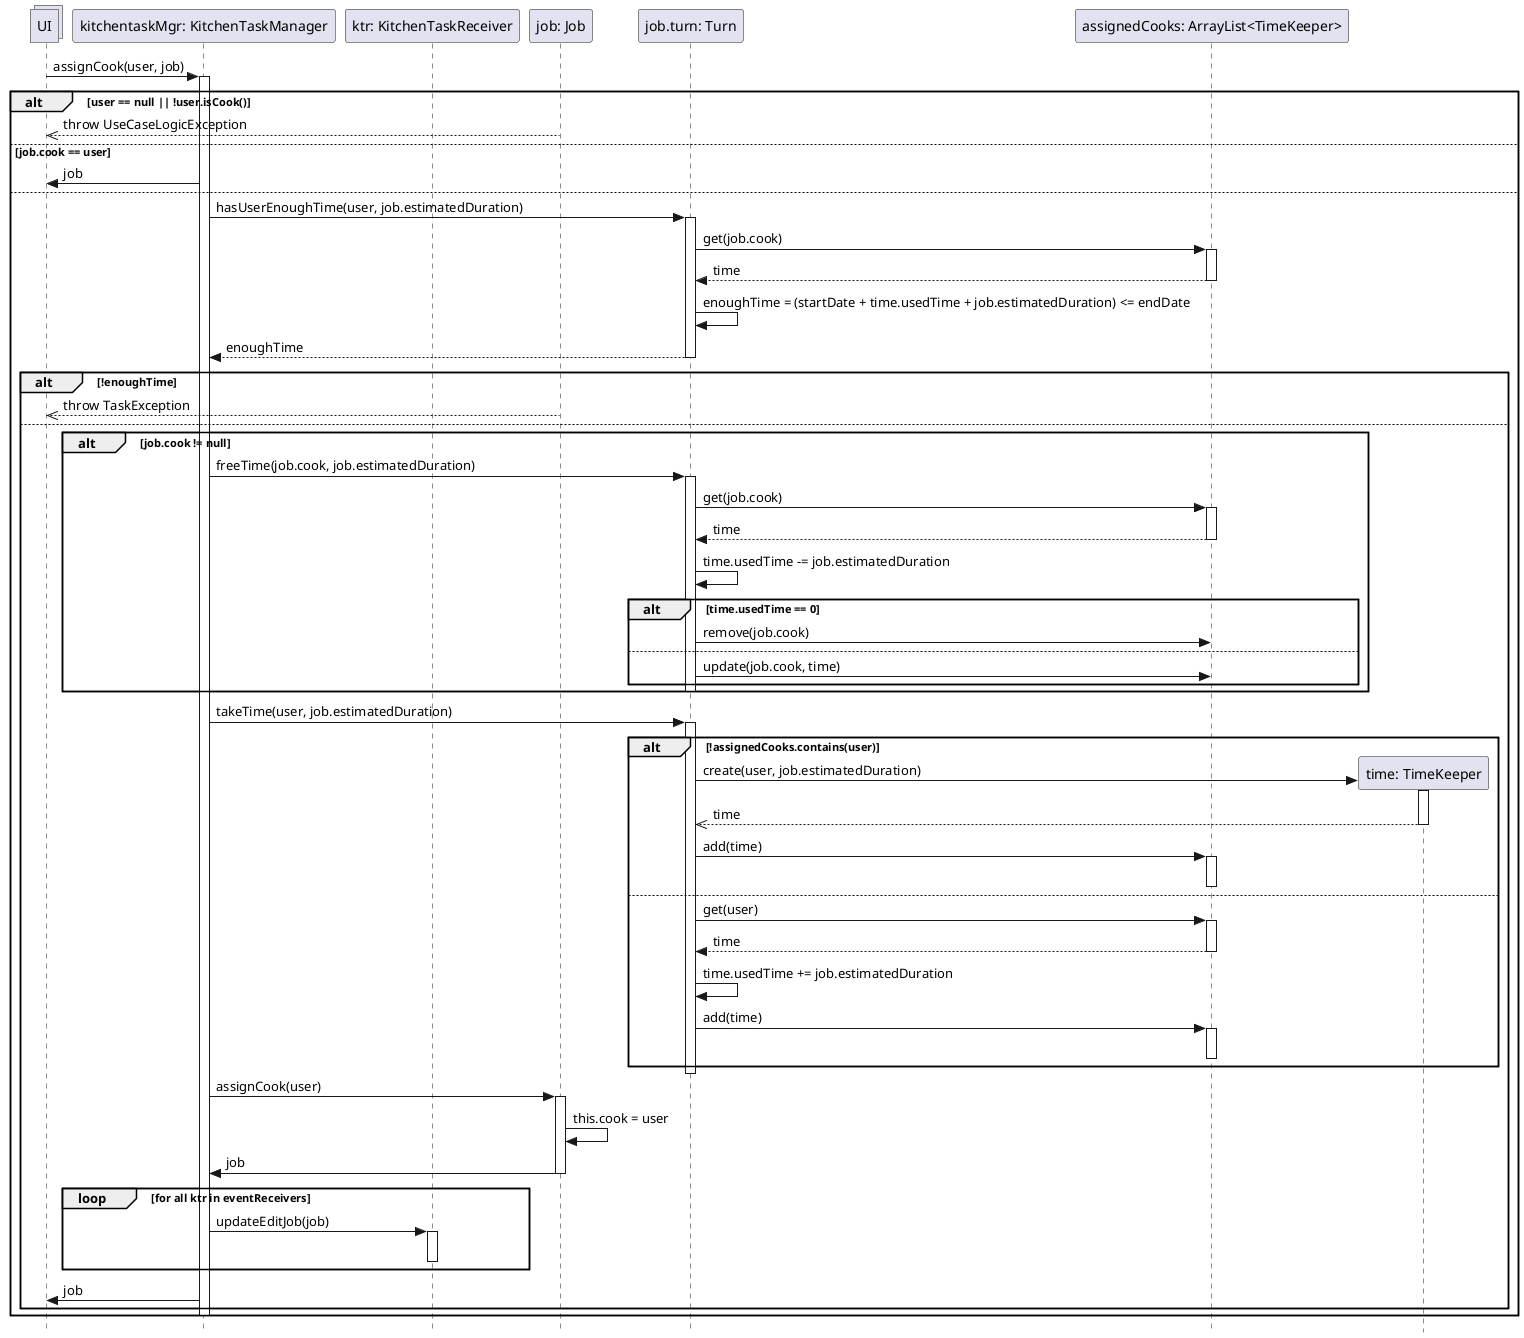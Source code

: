 @startuml
skinparam Style strictuml

collections UI

participant "kitchentaskMgr: KitchenTaskManager" as ktm
participant "ktr: KitchenTaskReceiver" as ktr
participant "job: Job" as job
participant "job.turn: Turn" as turn
participant "assignedCooks: ArrayList<TimeKeeper>" as cooks

UI -> ktm: assignCook(user, job)
activate ktm
alt user == null || !user.isCook()
    UI <<-- job: throw UseCaseLogicException
else job.cook == user
    UI <- ktm: job
else
    ktm -> turn: hasUserEnoughTime(user, job.estimatedDuration)
    activate turn

    turn -> cooks: get(job.cook)
    activate cooks
    return time

    turn -> turn: enoughTime = (startDate + time.usedTime + job.estimatedDuration) <= endDate

    return enoughTime
    deactivate turn

    alt !enoughTime
        UI <<-- job: throw TaskException
    else
        alt job.cook != null
            ktm -> turn: freeTime(job.cook, job.estimatedDuration)
            activate turn
            turn -> cooks: get(job.cook)
            activate cooks
            return time

            turn -> turn: time.usedTime -= job.estimatedDuration

            ' se per caso liberando del tempo ci accorgiamo che il TimeKeeper è vuoto, cancelliamolo.
            alt time.usedTime == 0
                turn -> cooks: remove(job.cook)
            ' altrimenti aggiorniamo il tempo.
            else
                turn -> cooks: update(job.cook, time)
            end
            deactivate turn
        end

        ktm -> turn: takeTime(user, job.estimatedDuration)
        activate turn

        participant "time: TimeKeeper" as newTime

        ' potrebbe trattarsi del primo incarico assegnato all cuoco in questo turno.
        alt !assignedCooks.contains(user)
            turn -> newTime**: create(user, job.estimatedDuration)
            activate newTime
            turn <<-- newTime: time
            deactivate newTime

            turn -> cooks: add(time)
            activate cooks
            deactivate cooks
        else
            turn -> cooks: get(user)
            activate cooks
            return time

            turn -> turn: time.usedTime += job.estimatedDuration

            turn -> cooks: add(time)
            activate cooks
            deactivate cooks
        end
        deactivate turn

        ktm -> job: assignCook(user)
        activate job
        job -> job: this.cook = user
        ktm <- job: job
        deactivate job

        loop for all ktr in eventReceivers
            ktm -> ktr : updateEditJob(job)
            activate ktr
            deactivate ktr
        end

        UI <- ktm: job
        end
deactivate ktm
end
@enduml